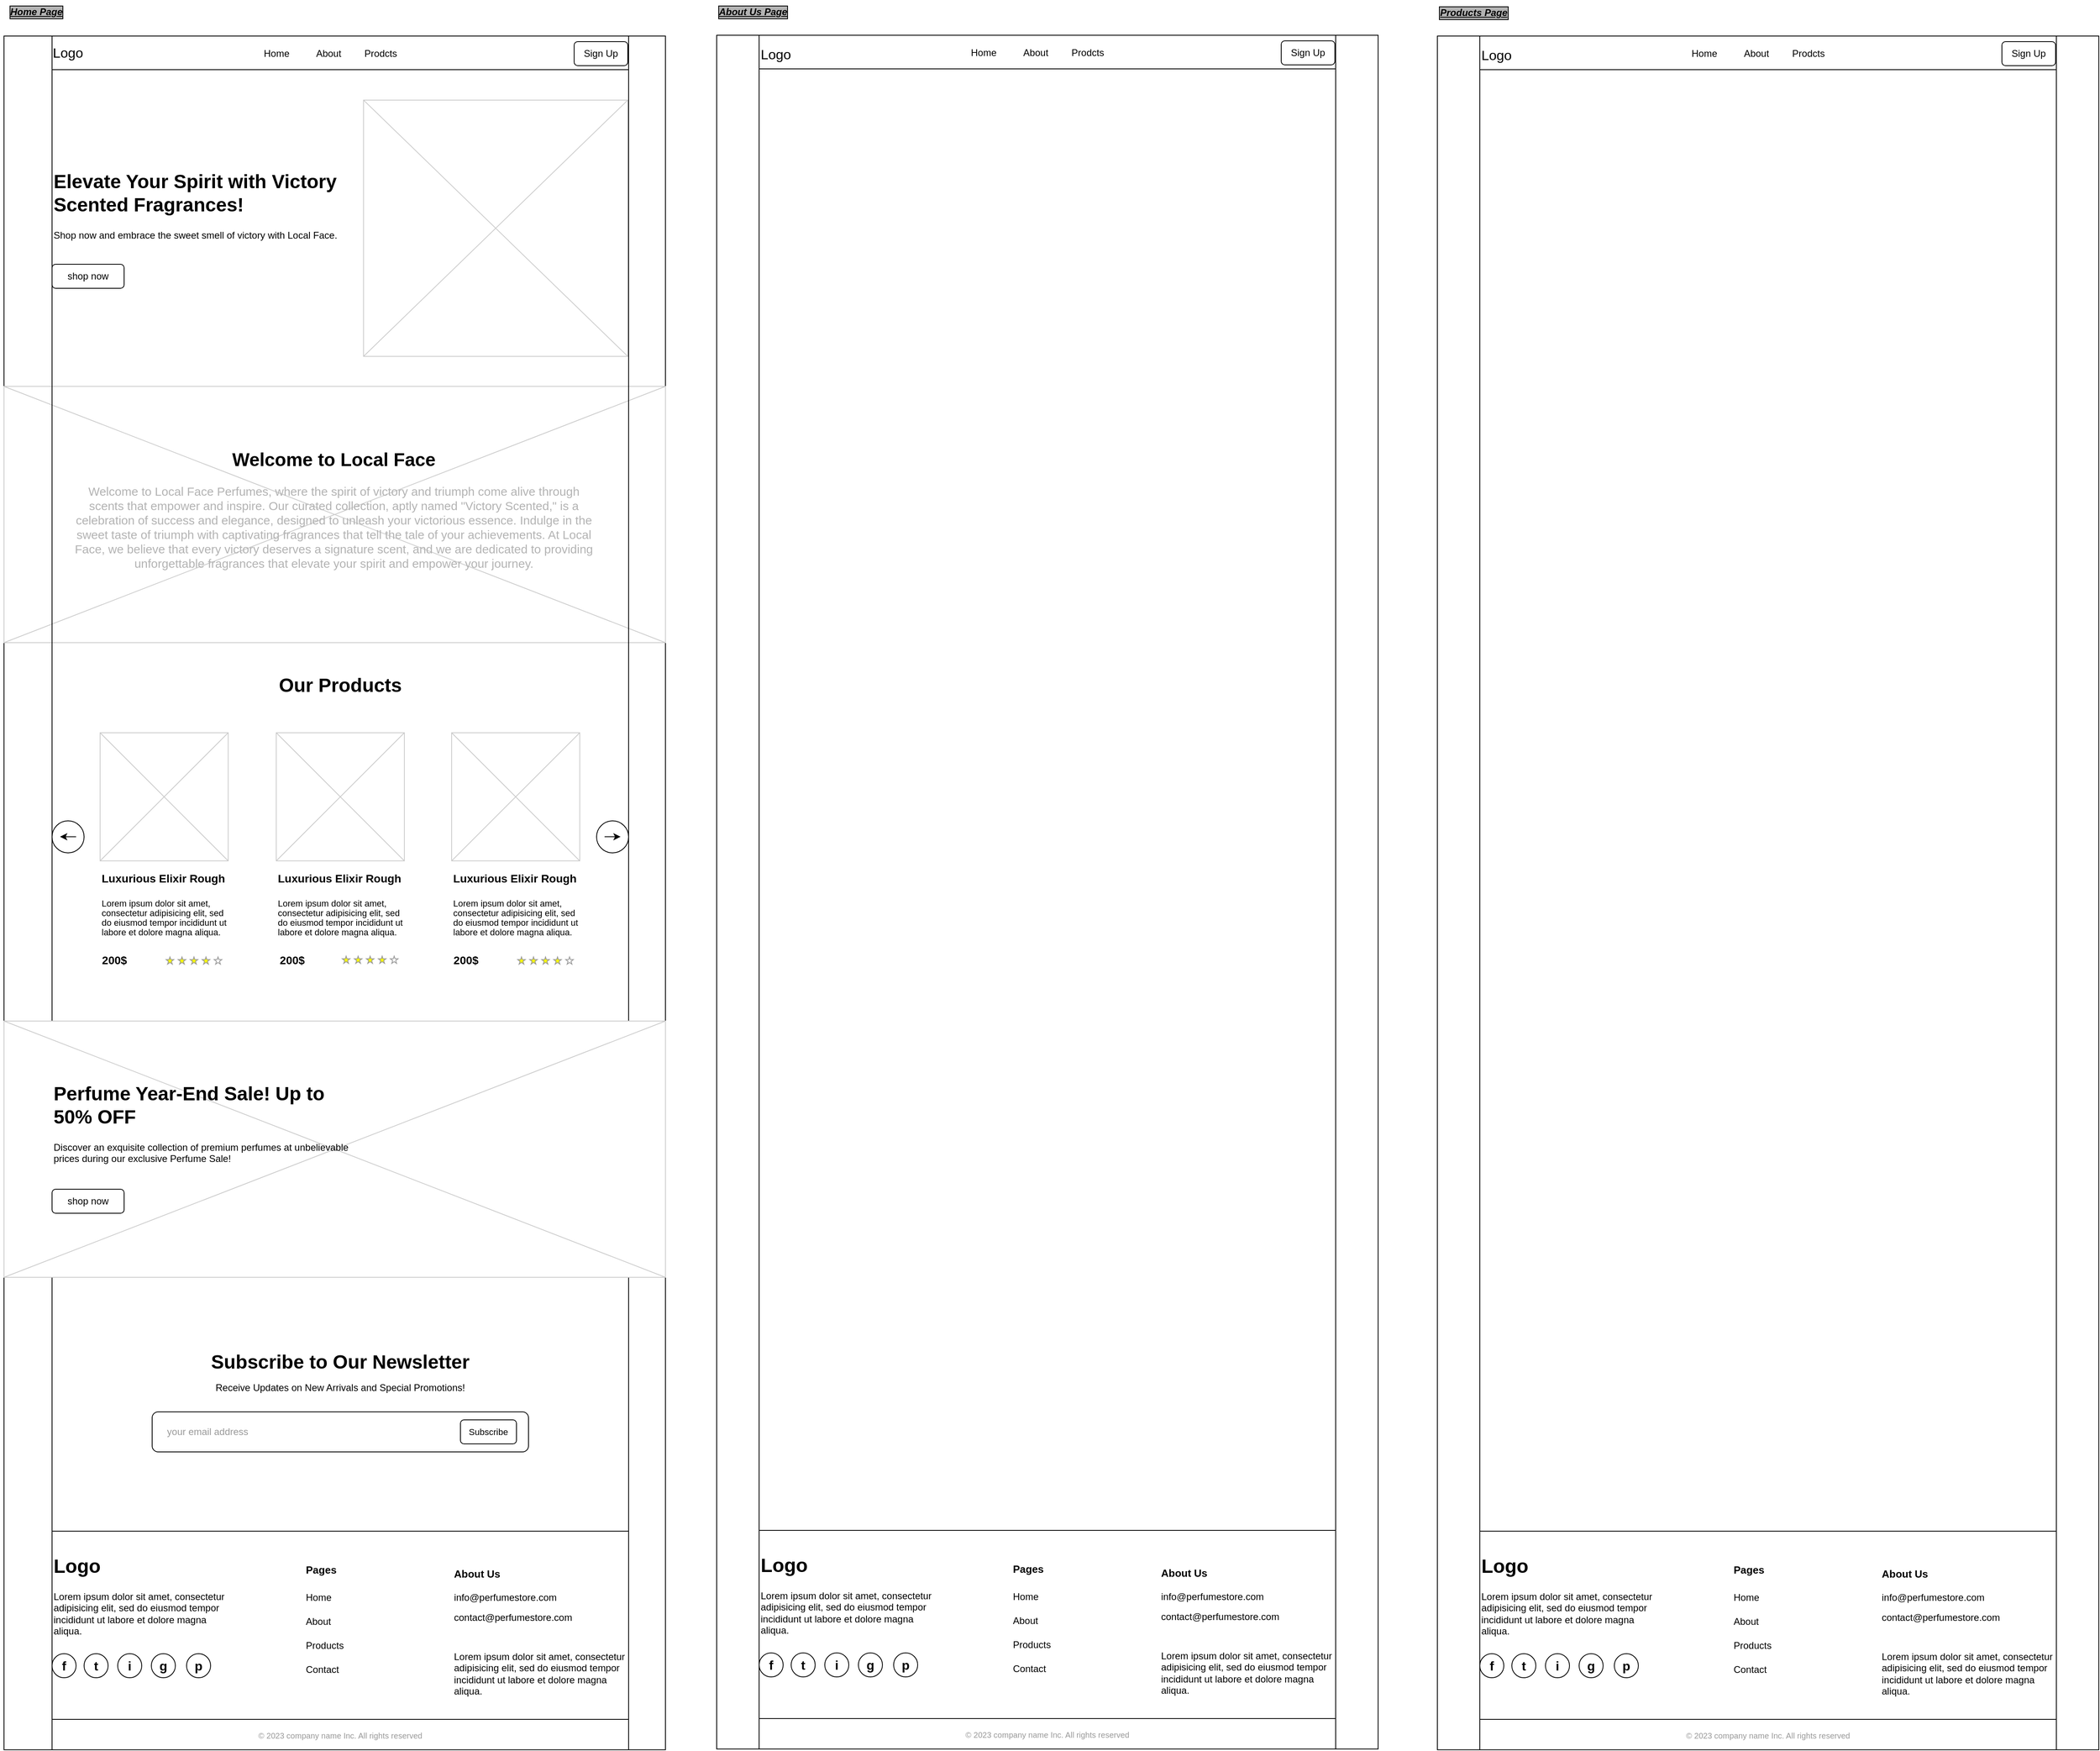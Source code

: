 <mxfile>
    <diagram name="Page-1" id="f1b7ffb7-ca1e-a977-7cf5-a751b3c06c05">
        <mxGraphModel dx="1526" dy="1186" grid="1" gridSize="10" guides="1" tooltips="1" connect="1" arrows="1" fold="1" page="0" pageScale="1" pageWidth="826" pageHeight="1169" background="light-dark(#FFFFFF,#000000)" math="0" shadow="0">
            <root>
                <mxCell id="0"/>
                <mxCell id="1" parent="0"/>
                <mxCell id="785_2pcN_aCQlDyxK6Ve-77" value="" style="rounded=0;whiteSpace=wrap;html=1;" parent="1" vertex="1">
                    <mxGeometry width="826" height="2140" as="geometry"/>
                </mxCell>
                <mxCell id="14" value="" style="verticalLabelPosition=bottom;verticalAlign=top;strokeWidth=1;shape=mxgraph.mockup.graphics.iconGrid;strokeColor=#CCCCCC;gridSize=1,1;" parent="1" vertex="1">
                    <mxGeometry y="437.5" width="826" height="320" as="geometry"/>
                </mxCell>
                <mxCell id="13" value="" style="verticalLabelPosition=bottom;verticalAlign=top;strokeWidth=1;shape=mxgraph.mockup.graphics.iconGrid;strokeColor=#CCCCCC;gridSize=1,1;" parent="1" vertex="1">
                    <mxGeometry x="449" y="80" width="330" height="320" as="geometry"/>
                </mxCell>
                <mxCell id="3" value="" style="line;strokeWidth=1;strokeColor=light-dark(#000000,#666666);" parent="1" vertex="1">
                    <mxGeometry x="60" y="37" width="720" height="10" as="geometry"/>
                </mxCell>
                <mxCell id="25" value="" style="verticalLabelPosition=bottom;verticalAlign=top;strokeWidth=1;shape=mxgraph.mockup.graphics.iconGrid;strokeColor=#CCCCCC;gridSize=1,1;" parent="1" vertex="1">
                    <mxGeometry x="120" y="870" width="160" height="160" as="geometry"/>
                </mxCell>
                <mxCell id="37" value="" style="verticalLabelPosition=bottom;verticalAlign=top;strokeWidth=1;shape=mxgraph.mockup.misc.rating;strokeColor=#999999;fillColor=#ffff00;emptyFillColor=#ffffff;grade=4;ratingScale=5;ratingStyle=star;" parent="1" vertex="1">
                    <mxGeometry x="202.5" y="1150.0" width="77.5" height="10" as="geometry"/>
                </mxCell>
                <mxCell id="Zre4ykRQMAsjXhKFmeQh-62" value="Logo" style="text;html=1;align=left;verticalAlign=middle;resizable=0;points=[];autosize=1;strokeColor=none;fillColor=none;fontSize=17;" parent="1" vertex="1">
                    <mxGeometry x="59" y="7" width="60" height="30" as="geometry"/>
                </mxCell>
                <mxCell id="Zre4ykRQMAsjXhKFmeQh-67" value="&lt;h1 style=&quot;margin-top: 0px;&quot;&gt;&lt;div&gt;&lt;span&gt;&lt;/span&gt;&lt;span&gt;&lt;/span&gt;&lt;/div&gt;&lt;span style=&quot;white-space-collapse: preserve;&quot;&gt;Elevate Your Spirit with Victory Scented Fragrances!&lt;/span&gt;&lt;/h1&gt;&lt;p&gt;&lt;span&gt;&lt;/span&gt;&lt;span&gt;&lt;/span&gt;&lt;span style=&quot;white-space-collapse: preserve;&quot;&gt;Shop now and embrace the sweet smell of victory with Local Face. &lt;br&gt;&lt;/span&gt;&lt;/p&gt;" style="text;html=1;whiteSpace=wrap;overflow=hidden;rounded=0;" parent="1" vertex="1">
                    <mxGeometry x="60" y="161" width="380" height="109" as="geometry"/>
                </mxCell>
                <mxCell id="kTxBf1TP1A-4oTdFgtY4-37" value="shop now" style="rounded=1;whiteSpace=wrap;html=1;" parent="1" vertex="1">
                    <mxGeometry x="60" y="285" width="90" height="30" as="geometry"/>
                </mxCell>
                <mxCell id="kTxBf1TP1A-4oTdFgtY4-38" value="&lt;h1 style=&quot;margin-top: 0px;&quot;&gt;&lt;span style=&quot;white-space-collapse: preserve;&quot;&gt;&lt;font style=&quot;font-size: 23px;&quot;&gt;Welcome to Local Face&lt;/font&gt;&lt;/span&gt;&lt;/h1&gt;&lt;p&gt;&lt;span style=&quot;white-space-collapse: preserve;&quot;&gt;&lt;font color=&quot;#b3b3b3&quot; style=&quot;font-size: 15px;&quot;&gt;Welcome to Local Face Perfumes, where the spirit of victory and triumph come alive through scents that empower and inspire. Our curated collection, aptly named &quot;Victory Scented,&quot; is a celebration of success and elegance, designed to unleash your victorious essence. Indulge in the sweet taste of triumph with captivating fragrances that tell the tale of your achievements. At Local Face, we believe that every victory deserves a signature scent, and we are dedicated to providing unforgettable fragrances that elevate your spirit and empower your journey.&lt;/font&gt;&lt;/span&gt;&lt;/p&gt;" style="text;html=1;whiteSpace=wrap;overflow=hidden;rounded=0;align=center;" parent="1" vertex="1">
                    <mxGeometry x="87" y="508" width="650" height="179" as="geometry"/>
                </mxCell>
                <mxCell id="kTxBf1TP1A-4oTdFgtY4-39" value="" style="verticalLabelPosition=bottom;verticalAlign=top;strokeWidth=1;shape=mxgraph.mockup.graphics.iconGrid;strokeColor=#CCCCCC;gridSize=1,1;" parent="1" vertex="1">
                    <mxGeometry x="340" y="870" width="160" height="160" as="geometry"/>
                </mxCell>
                <mxCell id="kTxBf1TP1A-4oTdFgtY4-40" value="" style="verticalLabelPosition=bottom;verticalAlign=top;strokeWidth=1;shape=mxgraph.mockup.graphics.iconGrid;strokeColor=#CCCCCC;gridSize=1,1;" parent="1" vertex="1">
                    <mxGeometry x="559" y="870" width="160" height="160" as="geometry"/>
                </mxCell>
                <mxCell id="kTxBf1TP1A-4oTdFgtY4-42" value="&lt;h1 style=&quot;margin-top: 0px;&quot;&gt;Our Products&lt;/h1&gt;" style="text;html=1;whiteSpace=wrap;overflow=hidden;rounded=0;align=center;" parent="1" vertex="1">
                    <mxGeometry x="165" y="790" width="510" height="40" as="geometry"/>
                </mxCell>
                <mxCell id="kTxBf1TP1A-4oTdFgtY4-43" value="&lt;div style=&quot;line-height: 100%;&quot;&gt;&lt;h1 style=&quot;margin-top: 0px; line-height: 100%;&quot;&gt;&lt;span style=&quot;white-space-collapse: preserve;&quot;&gt;&lt;font style=&quot;font-size: 14px; line-height: 100%;&quot;&gt;Luxurious Elixir Rough&lt;/font&gt;&lt;/span&gt;&lt;/h1&gt;&lt;p&gt;&lt;font style=&quot;font-size: 11px; line-height: 100%;&quot;&gt;Lorem ipsum dolor sit amet, consectetur adipisicing elit, sed do eiusmod tempor incididunt ut labore et dolore magna aliqua.&lt;/font&gt;&lt;/p&gt;&lt;/div&gt;" style="text;html=1;whiteSpace=wrap;overflow=hidden;rounded=0;" parent="1" vertex="1">
                    <mxGeometry x="120" y="1030" width="160" height="140" as="geometry"/>
                </mxCell>
                <mxCell id="kTxBf1TP1A-4oTdFgtY4-44" value="&lt;b&gt;&lt;font style=&quot;font-size: 14px;&quot;&gt;200$&lt;/font&gt;&lt;/b&gt;" style="text;html=1;align=center;verticalAlign=middle;whiteSpace=wrap;rounded=0;" parent="1" vertex="1">
                    <mxGeometry x="118" y="1139" width="40" height="30" as="geometry"/>
                </mxCell>
                <mxCell id="kTxBf1TP1A-4oTdFgtY4-46" value="&lt;div style=&quot;line-height: 100%;&quot;&gt;&lt;h1 style=&quot;margin-top: 0px; line-height: 100%;&quot;&gt;&lt;span style=&quot;white-space-collapse: preserve;&quot;&gt;&lt;font style=&quot;font-size: 14px; line-height: 100%;&quot;&gt;Luxurious Elixir Rough&lt;/font&gt;&lt;/span&gt;&lt;/h1&gt;&lt;p&gt;&lt;font style=&quot;font-size: 11px; line-height: 100%;&quot;&gt;Lorem ipsum dolor sit amet, consectetur adipisicing elit, sed do eiusmod tempor incididunt ut labore et dolore magna aliqua.&lt;/font&gt;&lt;/p&gt;&lt;/div&gt;" style="text;html=1;whiteSpace=wrap;overflow=hidden;rounded=0;" parent="1" vertex="1">
                    <mxGeometry x="340" y="1030" width="160" height="140" as="geometry"/>
                </mxCell>
                <mxCell id="kTxBf1TP1A-4oTdFgtY4-47" value="&lt;b&gt;&lt;font style=&quot;font-size: 14px;&quot;&gt;200$&lt;/font&gt;&lt;/b&gt;" style="text;html=1;align=center;verticalAlign=middle;whiteSpace=wrap;rounded=0;" parent="1" vertex="1">
                    <mxGeometry x="340" y="1139" width="40" height="30" as="geometry"/>
                </mxCell>
                <mxCell id="kTxBf1TP1A-4oTdFgtY4-48" value="&lt;div style=&quot;line-height: 100%;&quot;&gt;&lt;h1 style=&quot;margin-top: 0px; line-height: 100%;&quot;&gt;&lt;span style=&quot;white-space-collapse: preserve;&quot;&gt;&lt;font style=&quot;font-size: 14px; line-height: 100%;&quot;&gt;Luxurious Elixir Rough&lt;/font&gt;&lt;/span&gt;&lt;/h1&gt;&lt;p&gt;&lt;font style=&quot;font-size: 11px; line-height: 100%;&quot;&gt;Lorem ipsum dolor sit amet, consectetur adipisicing elit, sed do eiusmod tempor incididunt ut labore et dolore magna aliqua.&lt;/font&gt;&lt;/p&gt;&lt;/div&gt;" style="text;html=1;whiteSpace=wrap;overflow=hidden;rounded=0;" parent="1" vertex="1">
                    <mxGeometry x="559" y="1030" width="160" height="140" as="geometry"/>
                </mxCell>
                <mxCell id="kTxBf1TP1A-4oTdFgtY4-49" value="&lt;b&gt;&lt;font style=&quot;font-size: 14px;&quot;&gt;200$&lt;/font&gt;&lt;/b&gt;" style="text;html=1;align=center;verticalAlign=middle;whiteSpace=wrap;rounded=0;" parent="1" vertex="1">
                    <mxGeometry x="557" y="1139" width="40" height="30" as="geometry"/>
                </mxCell>
                <mxCell id="kTxBf1TP1A-4oTdFgtY4-51" value="" style="verticalLabelPosition=bottom;verticalAlign=top;strokeWidth=1;shape=mxgraph.mockup.misc.rating;strokeColor=#999999;fillColor=#ffff00;emptyFillColor=#ffffff;grade=4;ratingScale=5;ratingStyle=star;" parent="1" vertex="1">
                    <mxGeometry x="641.5" y="1150.0" width="77.5" height="10" as="geometry"/>
                </mxCell>
                <mxCell id="kTxBf1TP1A-4oTdFgtY4-52" value="" style="verticalLabelPosition=bottom;verticalAlign=top;strokeWidth=1;shape=mxgraph.mockup.misc.rating;strokeColor=#999999;fillColor=#ffff00;emptyFillColor=#ffffff;grade=4;ratingScale=5;ratingStyle=star;" parent="1" vertex="1">
                    <mxGeometry x="422.5" y="1149.0" width="77.5" height="10" as="geometry"/>
                </mxCell>
                <mxCell id="kTxBf1TP1A-4oTdFgtY4-57" value="" style="ellipse;whiteSpace=wrap;html=1;aspect=fixed;" parent="1" vertex="1">
                    <mxGeometry x="740" y="980" width="40" height="40" as="geometry"/>
                </mxCell>
                <mxCell id="kTxBf1TP1A-4oTdFgtY4-55" value="" style="endArrow=classic;html=1;rounded=0;" parent="1" edge="1">
                    <mxGeometry width="50" height="50" relative="1" as="geometry">
                        <mxPoint x="750" y="999.83" as="sourcePoint"/>
                        <mxPoint x="770" y="999.83" as="targetPoint"/>
                    </mxGeometry>
                </mxCell>
                <mxCell id="kTxBf1TP1A-4oTdFgtY4-59" value="" style="ellipse;whiteSpace=wrap;html=1;aspect=fixed;" parent="1" vertex="1">
                    <mxGeometry x="60" y="980" width="40" height="40" as="geometry"/>
                </mxCell>
                <mxCell id="kTxBf1TP1A-4oTdFgtY4-61" value="" style="endArrow=classic;html=1;rounded=0;" parent="1" edge="1">
                    <mxGeometry width="50" height="50" relative="1" as="geometry">
                        <mxPoint x="90" y="999.86" as="sourcePoint"/>
                        <mxPoint x="70" y="999.86" as="targetPoint"/>
                    </mxGeometry>
                </mxCell>
                <mxCell id="kTxBf1TP1A-4oTdFgtY4-69" value="" style="swimlane;startSize=0;strokeColor=light-dark(#000000,#333333);" parent="1" vertex="1">
                    <mxGeometry x="60" width="720" height="2140" as="geometry"/>
                </mxCell>
                <mxCell id="kTxBf1TP1A-4oTdFgtY4-70" value="" style="verticalLabelPosition=bottom;verticalAlign=top;strokeWidth=1;shape=mxgraph.mockup.graphics.iconGrid;strokeColor=#CCCCCC;gridSize=1,1;" parent="kTxBf1TP1A-4oTdFgtY4-69" vertex="1">
                    <mxGeometry x="-60" y="1230" width="826" height="320" as="geometry"/>
                </mxCell>
                <mxCell id="kTxBf1TP1A-4oTdFgtY4-67" value="&lt;h1 style=&quot;margin-top: 0px;&quot;&gt;Perfume Year-End Sale! Up to 50% OFF&lt;/h1&gt;&lt;p&gt;&lt;span&gt;&lt;/span&gt;&lt;span&gt;&lt;/span&gt;&lt;span style=&quot;white-space-collapse: preserve;&quot;&gt;Discover an exquisite collection of premium perfumes at unbelievable prices during our exclusive Perfume Sale!&lt;/span&gt;&lt;/p&gt;" style="text;html=1;whiteSpace=wrap;overflow=hidden;rounded=0;" parent="kTxBf1TP1A-4oTdFgtY4-69" vertex="1">
                    <mxGeometry y="1300" width="380" height="170" as="geometry"/>
                </mxCell>
                <mxCell id="kTxBf1TP1A-4oTdFgtY4-75" value="shop now" style="rounded=1;whiteSpace=wrap;html=1;" parent="kTxBf1TP1A-4oTdFgtY4-69" vertex="1">
                    <mxGeometry y="1440" width="90" height="30" as="geometry"/>
                </mxCell>
                <mxCell id="kTxBf1TP1A-4oTdFgtY4-80" value="Home" style="text;html=1;align=center;verticalAlign=middle;resizable=0;points=[];autosize=1;strokeColor=none;fillColor=none;" parent="kTxBf1TP1A-4oTdFgtY4-69" vertex="1">
                    <mxGeometry x="250" y="7" width="60" height="30" as="geometry"/>
                </mxCell>
                <mxCell id="kTxBf1TP1A-4oTdFgtY4-79" value="About" style="text;html=1;align=center;verticalAlign=middle;resizable=0;points=[];autosize=1;strokeColor=none;fillColor=none;" parent="kTxBf1TP1A-4oTdFgtY4-69" vertex="1">
                    <mxGeometry x="320" y="7" width="50" height="30" as="geometry"/>
                </mxCell>
                <mxCell id="Zre4ykRQMAsjXhKFmeQh-61" value="Prodcts" style="text;html=1;align=center;verticalAlign=middle;resizable=0;points=[];autosize=1;strokeColor=none;fillColor=none;" parent="kTxBf1TP1A-4oTdFgtY4-69" vertex="1">
                    <mxGeometry x="380" y="7" width="60" height="30" as="geometry"/>
                </mxCell>
                <mxCell id="kTxBf1TP1A-4oTdFgtY4-81" value="" style="line;strokeWidth=1;strokeColor=light-dark(#000000,#666666);" parent="kTxBf1TP1A-4oTdFgtY4-69" vertex="1">
                    <mxGeometry y="1862" width="720" height="10" as="geometry"/>
                </mxCell>
                <mxCell id="kTxBf1TP1A-4oTdFgtY4-83" value="&lt;div style=&quot;line-height: 90%;&quot;&gt;&lt;h1 style=&quot;margin-top: 0px; line-height: 90%;&quot;&gt;&lt;span style=&quot;white-space-collapse: preserve;&quot;&gt;Subscribe to Our Newsletter&lt;/span&gt;&lt;/h1&gt;&lt;p&gt;&lt;span&gt;&lt;/span&gt;&lt;span&gt;&lt;/span&gt;&lt;span style=&quot;white-space-collapse: preserve;&quot;&gt;Receive Updates on New Arrivals and Special Promotions!&lt;/span&gt;&lt;/p&gt;&lt;/div&gt;" style="text;html=1;whiteSpace=wrap;overflow=hidden;rounded=0;align=center;" parent="kTxBf1TP1A-4oTdFgtY4-69" vertex="1">
                    <mxGeometry x="45" y="1638" width="630" height="140" as="geometry"/>
                </mxCell>
                <mxCell id="kTxBf1TP1A-4oTdFgtY4-84" value="&lt;font color=&quot;#999999&quot; style=&quot;&quot;&gt;&amp;nbsp; &amp;nbsp; &amp;nbsp;your email address&lt;/font&gt;" style="rounded=1;whiteSpace=wrap;html=1;align=left;" parent="kTxBf1TP1A-4oTdFgtY4-69" vertex="1">
                    <mxGeometry x="125" y="1718" width="470" height="50" as="geometry"/>
                </mxCell>
                <mxCell id="kTxBf1TP1A-4oTdFgtY4-85" value="&lt;font style=&quot;font-size: 11px;&quot;&gt;Subscribe&lt;/font&gt;" style="rounded=1;whiteSpace=wrap;html=1;" parent="kTxBf1TP1A-4oTdFgtY4-69" vertex="1">
                    <mxGeometry x="510" y="1728" width="70" height="30" as="geometry"/>
                </mxCell>
                <mxCell id="785_2pcN_aCQlDyxK6Ve-37" value="&lt;h1 style=&quot;margin-top: 0px;&quot;&gt;Logo&lt;/h1&gt;&lt;p&gt;Lorem ipsum dolor sit amet, consectetur adipisicing elit, sed do eiusmod tempor incididunt ut labore et dolore magna aliqua.&lt;/p&gt;" style="text;html=1;whiteSpace=wrap;overflow=hidden;rounded=0;" parent="kTxBf1TP1A-4oTdFgtY4-69" vertex="1">
                    <mxGeometry y="1890" width="220" height="120" as="geometry"/>
                </mxCell>
                <mxCell id="785_2pcN_aCQlDyxK6Ve-38" value="&lt;font&gt;&lt;span&gt;f&lt;/span&gt;&lt;/font&gt;" style="ellipse;whiteSpace=wrap;html=1;aspect=fixed;fontSize=16;fontStyle=1" parent="kTxBf1TP1A-4oTdFgtY4-69" vertex="1">
                    <mxGeometry y="2020" width="30" height="30" as="geometry"/>
                </mxCell>
                <mxCell id="785_2pcN_aCQlDyxK6Ve-52" value="&lt;font&gt;&lt;span&gt;t&lt;/span&gt;&lt;/font&gt;" style="ellipse;whiteSpace=wrap;html=1;aspect=fixed;fontSize=16;fontStyle=1" parent="kTxBf1TP1A-4oTdFgtY4-69" vertex="1">
                    <mxGeometry x="40" y="2020" width="30" height="30" as="geometry"/>
                </mxCell>
                <mxCell id="785_2pcN_aCQlDyxK6Ve-53" value="i" style="ellipse;whiteSpace=wrap;html=1;aspect=fixed;fontSize=16;fontStyle=1" parent="kTxBf1TP1A-4oTdFgtY4-69" vertex="1">
                    <mxGeometry x="82" y="2020" width="30" height="30" as="geometry"/>
                </mxCell>
                <mxCell id="785_2pcN_aCQlDyxK6Ve-54" value="g" style="ellipse;whiteSpace=wrap;html=1;aspect=fixed;fontSize=16;fontStyle=1" parent="kTxBf1TP1A-4oTdFgtY4-69" vertex="1">
                    <mxGeometry x="124" y="2020" width="30" height="30" as="geometry"/>
                </mxCell>
                <mxCell id="785_2pcN_aCQlDyxK6Ve-55" value="p" style="ellipse;whiteSpace=wrap;html=1;aspect=fixed;fontSize=16;fontStyle=1" parent="kTxBf1TP1A-4oTdFgtY4-69" vertex="1">
                    <mxGeometry x="168" y="2020" width="30" height="30" as="geometry"/>
                </mxCell>
                <mxCell id="785_2pcN_aCQlDyxK6Ve-57" value="&lt;font color=&quot;#999999&quot; style=&quot;font-size: 10px;&quot;&gt;© 2023 company name Inc. All rights reserved&lt;/font&gt;" style="text;html=1;align=center;verticalAlign=middle;whiteSpace=wrap;rounded=0;" parent="kTxBf1TP1A-4oTdFgtY4-69" vertex="1">
                    <mxGeometry y="2107" width="720" height="30" as="geometry"/>
                </mxCell>
                <mxCell id="785_2pcN_aCQlDyxK6Ve-59" value="" style="line;strokeWidth=1;strokeColor=light-dark(#000000,#666666);" parent="kTxBf1TP1A-4oTdFgtY4-69" vertex="1">
                    <mxGeometry y="2097" width="720" height="10" as="geometry"/>
                </mxCell>
                <mxCell id="785_2pcN_aCQlDyxK6Ve-61" value="&lt;b&gt;&lt;font style=&quot;font-size: 13px;&quot;&gt;Pages&lt;/font&gt;&lt;/b&gt;" style="text;html=1;align=left;verticalAlign=middle;resizable=0;points=[];autosize=1;strokeColor=none;fillColor=none;" parent="kTxBf1TP1A-4oTdFgtY4-69" vertex="1">
                    <mxGeometry x="315" y="1900" width="60" height="30" as="geometry"/>
                </mxCell>
                <mxCell id="785_2pcN_aCQlDyxK6Ve-62" value="Home" style="text;html=1;align=left;verticalAlign=middle;resizable=0;points=[];autosize=1;strokeColor=none;fillColor=none;" parent="kTxBf1TP1A-4oTdFgtY4-69" vertex="1">
                    <mxGeometry x="315" y="1935" width="60" height="30" as="geometry"/>
                </mxCell>
                <mxCell id="785_2pcN_aCQlDyxK6Ve-63" value="About" style="text;html=1;align=left;verticalAlign=middle;resizable=0;points=[];autosize=1;strokeColor=none;fillColor=none;" parent="kTxBf1TP1A-4oTdFgtY4-69" vertex="1">
                    <mxGeometry x="315" y="1965" width="50" height="30" as="geometry"/>
                </mxCell>
                <mxCell id="785_2pcN_aCQlDyxK6Ve-64" value="Products" style="text;html=1;align=left;verticalAlign=middle;resizable=0;points=[];autosize=1;strokeColor=none;fillColor=none;" parent="kTxBf1TP1A-4oTdFgtY4-69" vertex="1">
                    <mxGeometry x="315" y="1995" width="70" height="30" as="geometry"/>
                </mxCell>
                <mxCell id="785_2pcN_aCQlDyxK6Ve-65" value="Contact" style="text;html=1;align=left;verticalAlign=middle;resizable=0;points=[];autosize=1;strokeColor=none;fillColor=none;" parent="kTxBf1TP1A-4oTdFgtY4-69" vertex="1">
                    <mxGeometry x="315" y="2025" width="60" height="30" as="geometry"/>
                </mxCell>
                <mxCell id="785_2pcN_aCQlDyxK6Ve-66" value="&lt;b&gt;&lt;font style=&quot;font-size: 13px;&quot;&gt;About Us&lt;/font&gt;&lt;/b&gt;" style="text;html=1;align=left;verticalAlign=middle;resizable=0;points=[];autosize=1;strokeColor=none;fillColor=none;" parent="kTxBf1TP1A-4oTdFgtY4-69" vertex="1">
                    <mxGeometry x="500" y="1905" width="80" height="30" as="geometry"/>
                </mxCell>
                <mxCell id="785_2pcN_aCQlDyxK6Ve-67" value="info@perfumestore.com" style="text;html=1;align=left;verticalAlign=middle;resizable=0;points=[];autosize=1;strokeColor=none;fillColor=none;" parent="kTxBf1TP1A-4oTdFgtY4-69" vertex="1">
                    <mxGeometry x="500" y="1935" width="150" height="30" as="geometry"/>
                </mxCell>
                <mxCell id="785_2pcN_aCQlDyxK6Ve-68" value="contact@perfumestore.com" style="text;html=1;align=left;verticalAlign=middle;resizable=0;points=[];autosize=1;strokeColor=none;fillColor=none;" parent="kTxBf1TP1A-4oTdFgtY4-69" vertex="1">
                    <mxGeometry x="500" y="1960" width="170" height="30" as="geometry"/>
                </mxCell>
                <mxCell id="785_2pcN_aCQlDyxK6Ve-73" value="Lorem ipsum dolor sit amet, consectetur adipisicing elit, sed do eiusmod tempor incididunt ut labore et dolore magna aliqua." style="text;html=1;whiteSpace=wrap;overflow=hidden;rounded=0;" parent="kTxBf1TP1A-4oTdFgtY4-69" vertex="1">
                    <mxGeometry x="500" y="2010" width="220" height="70" as="geometry"/>
                </mxCell>
                <mxCell id="785_2pcN_aCQlDyxK6Ve-74" value="Sign Up" style="rounded=1;whiteSpace=wrap;html=1;" parent="kTxBf1TP1A-4oTdFgtY4-69" vertex="1">
                    <mxGeometry x="652" y="7" width="67" height="30" as="geometry"/>
                </mxCell>
                <mxCell id="39" value="" style="rounded=0;whiteSpace=wrap;html=1;labelBackgroundColor=#999999;" vertex="1" parent="1">
                    <mxGeometry x="890" y="-1" width="826" height="2140" as="geometry"/>
                </mxCell>
                <mxCell id="40" value="" style="swimlane;startSize=0;strokeColor=light-dark(#000000,#333333);" vertex="1" parent="1">
                    <mxGeometry x="943" y="-1" width="720" height="2140" as="geometry"/>
                </mxCell>
                <mxCell id="44" value="Home" style="text;html=1;align=center;verticalAlign=middle;resizable=0;points=[];autosize=1;strokeColor=none;fillColor=none;" vertex="1" parent="40">
                    <mxGeometry x="250" y="7" width="60" height="30" as="geometry"/>
                </mxCell>
                <mxCell id="45" value="About" style="text;html=1;align=center;verticalAlign=middle;resizable=0;points=[];autosize=1;strokeColor=none;fillColor=none;" vertex="1" parent="40">
                    <mxGeometry x="320" y="7" width="50" height="30" as="geometry"/>
                </mxCell>
                <mxCell id="46" value="Prodcts" style="text;html=1;align=center;verticalAlign=middle;resizable=0;points=[];autosize=1;strokeColor=none;fillColor=none;" vertex="1" parent="40">
                    <mxGeometry x="380" y="7" width="60" height="30" as="geometry"/>
                </mxCell>
                <mxCell id="47" value="" style="line;strokeWidth=1;strokeColor=light-dark(#000000,#666666);labelBackgroundColor=#999999;" vertex="1" parent="40">
                    <mxGeometry y="1862" width="720" height="10" as="geometry"/>
                </mxCell>
                <mxCell id="51" value="&lt;h1 style=&quot;margin-top: 0px;&quot;&gt;Logo&lt;/h1&gt;&lt;p&gt;Lorem ipsum dolor sit amet, consectetur adipisicing elit, sed do eiusmod tempor incididunt ut labore et dolore magna aliqua.&lt;/p&gt;" style="text;html=1;whiteSpace=wrap;overflow=hidden;rounded=0;" vertex="1" parent="40">
                    <mxGeometry y="1890" width="220" height="120" as="geometry"/>
                </mxCell>
                <mxCell id="52" value="&lt;font&gt;&lt;span&gt;f&lt;/span&gt;&lt;/font&gt;" style="ellipse;whiteSpace=wrap;html=1;aspect=fixed;fontSize=16;fontStyle=1" vertex="1" parent="40">
                    <mxGeometry y="2020" width="30" height="30" as="geometry"/>
                </mxCell>
                <mxCell id="53" value="&lt;font&gt;&lt;span&gt;t&lt;/span&gt;&lt;/font&gt;" style="ellipse;whiteSpace=wrap;html=1;aspect=fixed;fontSize=16;fontStyle=1" vertex="1" parent="40">
                    <mxGeometry x="40" y="2020" width="30" height="30" as="geometry"/>
                </mxCell>
                <mxCell id="54" value="i" style="ellipse;whiteSpace=wrap;html=1;aspect=fixed;fontSize=16;fontStyle=1" vertex="1" parent="40">
                    <mxGeometry x="82" y="2020" width="30" height="30" as="geometry"/>
                </mxCell>
                <mxCell id="55" value="g" style="ellipse;whiteSpace=wrap;html=1;aspect=fixed;fontSize=16;fontStyle=1" vertex="1" parent="40">
                    <mxGeometry x="124" y="2020" width="30" height="30" as="geometry"/>
                </mxCell>
                <mxCell id="56" value="p" style="ellipse;whiteSpace=wrap;html=1;aspect=fixed;fontSize=16;fontStyle=1" vertex="1" parent="40">
                    <mxGeometry x="168" y="2020" width="30" height="30" as="geometry"/>
                </mxCell>
                <mxCell id="57" value="&lt;font color=&quot;#999999&quot; style=&quot;font-size: 10px;&quot;&gt;© 2023 company name Inc. All rights reserved&lt;/font&gt;" style="text;html=1;align=center;verticalAlign=middle;whiteSpace=wrap;rounded=0;" vertex="1" parent="40">
                    <mxGeometry y="2107" width="720" height="30" as="geometry"/>
                </mxCell>
                <mxCell id="58" value="" style="line;strokeWidth=1;strokeColor=light-dark(#000000,#666666);labelBackgroundColor=#999999;" vertex="1" parent="40">
                    <mxGeometry y="2097" width="720" height="10" as="geometry"/>
                </mxCell>
                <mxCell id="59" value="&lt;b&gt;&lt;font style=&quot;font-size: 13px;&quot;&gt;Pages&lt;/font&gt;&lt;/b&gt;" style="text;html=1;align=left;verticalAlign=middle;resizable=0;points=[];autosize=1;strokeColor=none;fillColor=none;" vertex="1" parent="40">
                    <mxGeometry x="315" y="1900" width="60" height="30" as="geometry"/>
                </mxCell>
                <mxCell id="60" value="Home" style="text;html=1;align=left;verticalAlign=middle;resizable=0;points=[];autosize=1;strokeColor=none;fillColor=none;" vertex="1" parent="40">
                    <mxGeometry x="315" y="1935" width="60" height="30" as="geometry"/>
                </mxCell>
                <mxCell id="61" value="About" style="text;html=1;align=left;verticalAlign=middle;resizable=0;points=[];autosize=1;strokeColor=none;fillColor=none;" vertex="1" parent="40">
                    <mxGeometry x="315" y="1965" width="50" height="30" as="geometry"/>
                </mxCell>
                <mxCell id="62" value="Products" style="text;html=1;align=left;verticalAlign=middle;resizable=0;points=[];autosize=1;strokeColor=none;fillColor=none;" vertex="1" parent="40">
                    <mxGeometry x="315" y="1995" width="70" height="30" as="geometry"/>
                </mxCell>
                <mxCell id="63" value="Contact" style="text;html=1;align=left;verticalAlign=middle;resizable=0;points=[];autosize=1;strokeColor=none;fillColor=none;" vertex="1" parent="40">
                    <mxGeometry x="315" y="2025" width="60" height="30" as="geometry"/>
                </mxCell>
                <mxCell id="64" value="&lt;b&gt;&lt;font style=&quot;font-size: 13px;&quot;&gt;About Us&lt;/font&gt;&lt;/b&gt;" style="text;html=1;align=left;verticalAlign=middle;resizable=0;points=[];autosize=1;strokeColor=none;fillColor=none;" vertex="1" parent="40">
                    <mxGeometry x="500" y="1905" width="80" height="30" as="geometry"/>
                </mxCell>
                <mxCell id="65" value="info@perfumestore.com" style="text;html=1;align=left;verticalAlign=middle;resizable=0;points=[];autosize=1;strokeColor=none;fillColor=none;" vertex="1" parent="40">
                    <mxGeometry x="500" y="1935" width="150" height="30" as="geometry"/>
                </mxCell>
                <mxCell id="66" value="contact@perfumestore.com" style="text;html=1;align=left;verticalAlign=middle;resizable=0;points=[];autosize=1;strokeColor=none;fillColor=none;" vertex="1" parent="40">
                    <mxGeometry x="500" y="1960" width="170" height="30" as="geometry"/>
                </mxCell>
                <mxCell id="67" value="Lorem ipsum dolor sit amet, consectetur adipisicing elit, sed do eiusmod tempor incididunt ut labore et dolore magna aliqua." style="text;html=1;whiteSpace=wrap;overflow=hidden;rounded=0;" vertex="1" parent="40">
                    <mxGeometry x="500" y="2010" width="220" height="70" as="geometry"/>
                </mxCell>
                <mxCell id="68" value="Sign Up" style="rounded=1;whiteSpace=wrap;html=1;" vertex="1" parent="40">
                    <mxGeometry x="652" y="7" width="67" height="30" as="geometry"/>
                </mxCell>
                <mxCell id="71" value="" style="line;strokeWidth=1;strokeColor=light-dark(#000000,#666666);labelBackgroundColor=#999999;" vertex="1" parent="40">
                    <mxGeometry y="37" width="720" height="10" as="geometry"/>
                </mxCell>
                <mxCell id="69" value="Logo" style="text;html=1;align=left;verticalAlign=middle;resizable=0;points=[];autosize=1;strokeColor=none;fillColor=none;fontSize=17;" vertex="1" parent="1">
                    <mxGeometry x="943" y="9" width="60" height="30" as="geometry"/>
                </mxCell>
                <mxCell id="86" value="&lt;font color=&quot;#000000&quot;&gt;&lt;b&gt;&lt;i&gt;&lt;u&gt;Home Page&lt;/u&gt;&lt;/i&gt;&lt;/b&gt;&lt;/font&gt;" style="text;html=1;align=center;verticalAlign=middle;resizable=0;points=[];autosize=1;strokeColor=none;fillColor=none;fontColor=#B3B3B3;labelBackgroundColor=#B3B3B3;labelBorderColor=default;spacingTop=0;spacing=5;" vertex="1" parent="1">
                    <mxGeometry x="-5" y="-45" width="90" height="30" as="geometry"/>
                </mxCell>
                <mxCell id="87" value="&lt;font color=&quot;#000000&quot;&gt;&lt;b&gt;&lt;i&gt;&lt;u&gt;About Us Page&lt;/u&gt;&lt;/i&gt;&lt;/b&gt;&lt;/font&gt;" style="text;html=1;align=center;verticalAlign=middle;resizable=0;points=[];autosize=1;strokeColor=none;fillColor=none;fontColor=#B3B3B3;labelBackgroundColor=#B3B3B3;labelBorderColor=default;spacingTop=0;spacing=5;" vertex="1" parent="1">
                    <mxGeometry x="880" y="-45" width="110" height="30" as="geometry"/>
                </mxCell>
                <mxCell id="88" value="" style="rounded=0;whiteSpace=wrap;html=1;labelBackgroundColor=#999999;" vertex="1" parent="1">
                    <mxGeometry x="1790" width="826" height="2140" as="geometry"/>
                </mxCell>
                <mxCell id="89" value="" style="swimlane;startSize=0;strokeColor=light-dark(#000000,#333333);" vertex="1" parent="1">
                    <mxGeometry x="1843" width="720" height="2140" as="geometry"/>
                </mxCell>
                <mxCell id="90" value="Home" style="text;html=1;align=center;verticalAlign=middle;resizable=0;points=[];autosize=1;strokeColor=none;fillColor=none;" vertex="1" parent="89">
                    <mxGeometry x="250" y="7" width="60" height="30" as="geometry"/>
                </mxCell>
                <mxCell id="91" value="About" style="text;html=1;align=center;verticalAlign=middle;resizable=0;points=[];autosize=1;strokeColor=none;fillColor=none;" vertex="1" parent="89">
                    <mxGeometry x="320" y="7" width="50" height="30" as="geometry"/>
                </mxCell>
                <mxCell id="92" value="Prodcts" style="text;html=1;align=center;verticalAlign=middle;resizable=0;points=[];autosize=1;strokeColor=none;fillColor=none;" vertex="1" parent="89">
                    <mxGeometry x="380" y="7" width="60" height="30" as="geometry"/>
                </mxCell>
                <mxCell id="93" value="" style="line;strokeWidth=1;strokeColor=light-dark(#000000,#666666);labelBackgroundColor=#999999;" vertex="1" parent="89">
                    <mxGeometry y="1862" width="720" height="10" as="geometry"/>
                </mxCell>
                <mxCell id="94" value="&lt;h1 style=&quot;margin-top: 0px;&quot;&gt;Logo&lt;/h1&gt;&lt;p&gt;Lorem ipsum dolor sit amet, consectetur adipisicing elit, sed do eiusmod tempor incididunt ut labore et dolore magna aliqua.&lt;/p&gt;" style="text;html=1;whiteSpace=wrap;overflow=hidden;rounded=0;" vertex="1" parent="89">
                    <mxGeometry y="1890" width="220" height="120" as="geometry"/>
                </mxCell>
                <mxCell id="95" value="&lt;font&gt;&lt;span&gt;f&lt;/span&gt;&lt;/font&gt;" style="ellipse;whiteSpace=wrap;html=1;aspect=fixed;fontSize=16;fontStyle=1" vertex="1" parent="89">
                    <mxGeometry y="2020" width="30" height="30" as="geometry"/>
                </mxCell>
                <mxCell id="96" value="&lt;font&gt;&lt;span&gt;t&lt;/span&gt;&lt;/font&gt;" style="ellipse;whiteSpace=wrap;html=1;aspect=fixed;fontSize=16;fontStyle=1" vertex="1" parent="89">
                    <mxGeometry x="40" y="2020" width="30" height="30" as="geometry"/>
                </mxCell>
                <mxCell id="97" value="i" style="ellipse;whiteSpace=wrap;html=1;aspect=fixed;fontSize=16;fontStyle=1" vertex="1" parent="89">
                    <mxGeometry x="82" y="2020" width="30" height="30" as="geometry"/>
                </mxCell>
                <mxCell id="98" value="g" style="ellipse;whiteSpace=wrap;html=1;aspect=fixed;fontSize=16;fontStyle=1" vertex="1" parent="89">
                    <mxGeometry x="124" y="2020" width="30" height="30" as="geometry"/>
                </mxCell>
                <mxCell id="99" value="p" style="ellipse;whiteSpace=wrap;html=1;aspect=fixed;fontSize=16;fontStyle=1" vertex="1" parent="89">
                    <mxGeometry x="168" y="2020" width="30" height="30" as="geometry"/>
                </mxCell>
                <mxCell id="100" value="&lt;font color=&quot;#999999&quot; style=&quot;font-size: 10px;&quot;&gt;© 2023 company name Inc. All rights reserved&lt;/font&gt;" style="text;html=1;align=center;verticalAlign=middle;whiteSpace=wrap;rounded=0;" vertex="1" parent="89">
                    <mxGeometry y="2107" width="720" height="30" as="geometry"/>
                </mxCell>
                <mxCell id="101" value="" style="line;strokeWidth=1;strokeColor=light-dark(#000000,#666666);labelBackgroundColor=#999999;" vertex="1" parent="89">
                    <mxGeometry y="2097" width="720" height="10" as="geometry"/>
                </mxCell>
                <mxCell id="102" value="&lt;b&gt;&lt;font style=&quot;font-size: 13px;&quot;&gt;Pages&lt;/font&gt;&lt;/b&gt;" style="text;html=1;align=left;verticalAlign=middle;resizable=0;points=[];autosize=1;strokeColor=none;fillColor=none;" vertex="1" parent="89">
                    <mxGeometry x="315" y="1900" width="60" height="30" as="geometry"/>
                </mxCell>
                <mxCell id="103" value="Home" style="text;html=1;align=left;verticalAlign=middle;resizable=0;points=[];autosize=1;strokeColor=none;fillColor=none;" vertex="1" parent="89">
                    <mxGeometry x="315" y="1935" width="60" height="30" as="geometry"/>
                </mxCell>
                <mxCell id="104" value="About" style="text;html=1;align=left;verticalAlign=middle;resizable=0;points=[];autosize=1;strokeColor=none;fillColor=none;" vertex="1" parent="89">
                    <mxGeometry x="315" y="1965" width="50" height="30" as="geometry"/>
                </mxCell>
                <mxCell id="105" value="Products" style="text;html=1;align=left;verticalAlign=middle;resizable=0;points=[];autosize=1;strokeColor=none;fillColor=none;" vertex="1" parent="89">
                    <mxGeometry x="315" y="1995" width="70" height="30" as="geometry"/>
                </mxCell>
                <mxCell id="106" value="Contact" style="text;html=1;align=left;verticalAlign=middle;resizable=0;points=[];autosize=1;strokeColor=none;fillColor=none;" vertex="1" parent="89">
                    <mxGeometry x="315" y="2025" width="60" height="30" as="geometry"/>
                </mxCell>
                <mxCell id="107" value="&lt;b&gt;&lt;font style=&quot;font-size: 13px;&quot;&gt;About Us&lt;/font&gt;&lt;/b&gt;" style="text;html=1;align=left;verticalAlign=middle;resizable=0;points=[];autosize=1;strokeColor=none;fillColor=none;" vertex="1" parent="89">
                    <mxGeometry x="500" y="1905" width="80" height="30" as="geometry"/>
                </mxCell>
                <mxCell id="108" value="info@perfumestore.com" style="text;html=1;align=left;verticalAlign=middle;resizable=0;points=[];autosize=1;strokeColor=none;fillColor=none;" vertex="1" parent="89">
                    <mxGeometry x="500" y="1935" width="150" height="30" as="geometry"/>
                </mxCell>
                <mxCell id="109" value="contact@perfumestore.com" style="text;html=1;align=left;verticalAlign=middle;resizable=0;points=[];autosize=1;strokeColor=none;fillColor=none;" vertex="1" parent="89">
                    <mxGeometry x="500" y="1960" width="170" height="30" as="geometry"/>
                </mxCell>
                <mxCell id="110" value="Lorem ipsum dolor sit amet, consectetur adipisicing elit, sed do eiusmod tempor incididunt ut labore et dolore magna aliqua." style="text;html=1;whiteSpace=wrap;overflow=hidden;rounded=0;" vertex="1" parent="89">
                    <mxGeometry x="500" y="2010" width="220" height="70" as="geometry"/>
                </mxCell>
                <mxCell id="111" value="Sign Up" style="rounded=1;whiteSpace=wrap;html=1;" vertex="1" parent="89">
                    <mxGeometry x="652" y="7" width="67" height="30" as="geometry"/>
                </mxCell>
                <mxCell id="112" value="" style="line;strokeWidth=1;strokeColor=light-dark(#000000,#666666);labelBackgroundColor=#999999;" vertex="1" parent="89">
                    <mxGeometry y="37" width="720" height="10" as="geometry"/>
                </mxCell>
                <mxCell id="113" value="Logo" style="text;html=1;align=left;verticalAlign=middle;resizable=0;points=[];autosize=1;strokeColor=none;fillColor=none;fontSize=17;" vertex="1" parent="1">
                    <mxGeometry x="1843" y="10" width="60" height="30" as="geometry"/>
                </mxCell>
                <mxCell id="114" value="&lt;font color=&quot;#000000&quot;&gt;&lt;b&gt;&lt;i&gt;&lt;u&gt;Products Page&lt;/u&gt;&lt;/i&gt;&lt;/b&gt;&lt;/font&gt;" style="text;html=1;align=center;verticalAlign=middle;resizable=0;points=[];autosize=1;strokeColor=none;fillColor=none;fontColor=#B3B3B3;labelBackgroundColor=#B3B3B3;labelBorderColor=default;spacingTop=0;spacing=5;" vertex="1" parent="1">
                    <mxGeometry x="1780" y="-44" width="110" height="30" as="geometry"/>
                </mxCell>
            </root>
        </mxGraphModel>
    </diagram>
</mxfile>
